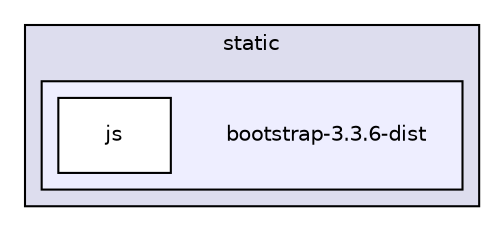 digraph "/home/unko/code/maturitni-projekt/web-client/static/bootstrap-3.3.6-dist" {
  compound=true
  node [ fontsize="10", fontname="Helvetica"];
  edge [ labelfontsize="10", labelfontname="Helvetica"];
  subgraph clusterdir_b73f5aa6f0963b79a16a90e407a9904e {
    graph [ bgcolor="#ddddee", pencolor="black", label="static" fontname="Helvetica", fontsize="10", URL="dir_b73f5aa6f0963b79a16a90e407a9904e.html"]
  subgraph clusterdir_2f41cf8e1e6113d17bf703a620a45b88 {
    graph [ bgcolor="#eeeeff", pencolor="black", label="" URL="dir_2f41cf8e1e6113d17bf703a620a45b88.html"];
    dir_2f41cf8e1e6113d17bf703a620a45b88 [shape=plaintext label="bootstrap-3.3.6-dist"];
    dir_067fe68b682a81b4f957c3b2f5a9b71b [shape=box label="js" color="black" fillcolor="white" style="filled" URL="dir_067fe68b682a81b4f957c3b2f5a9b71b.html"];
  }
  }
}
